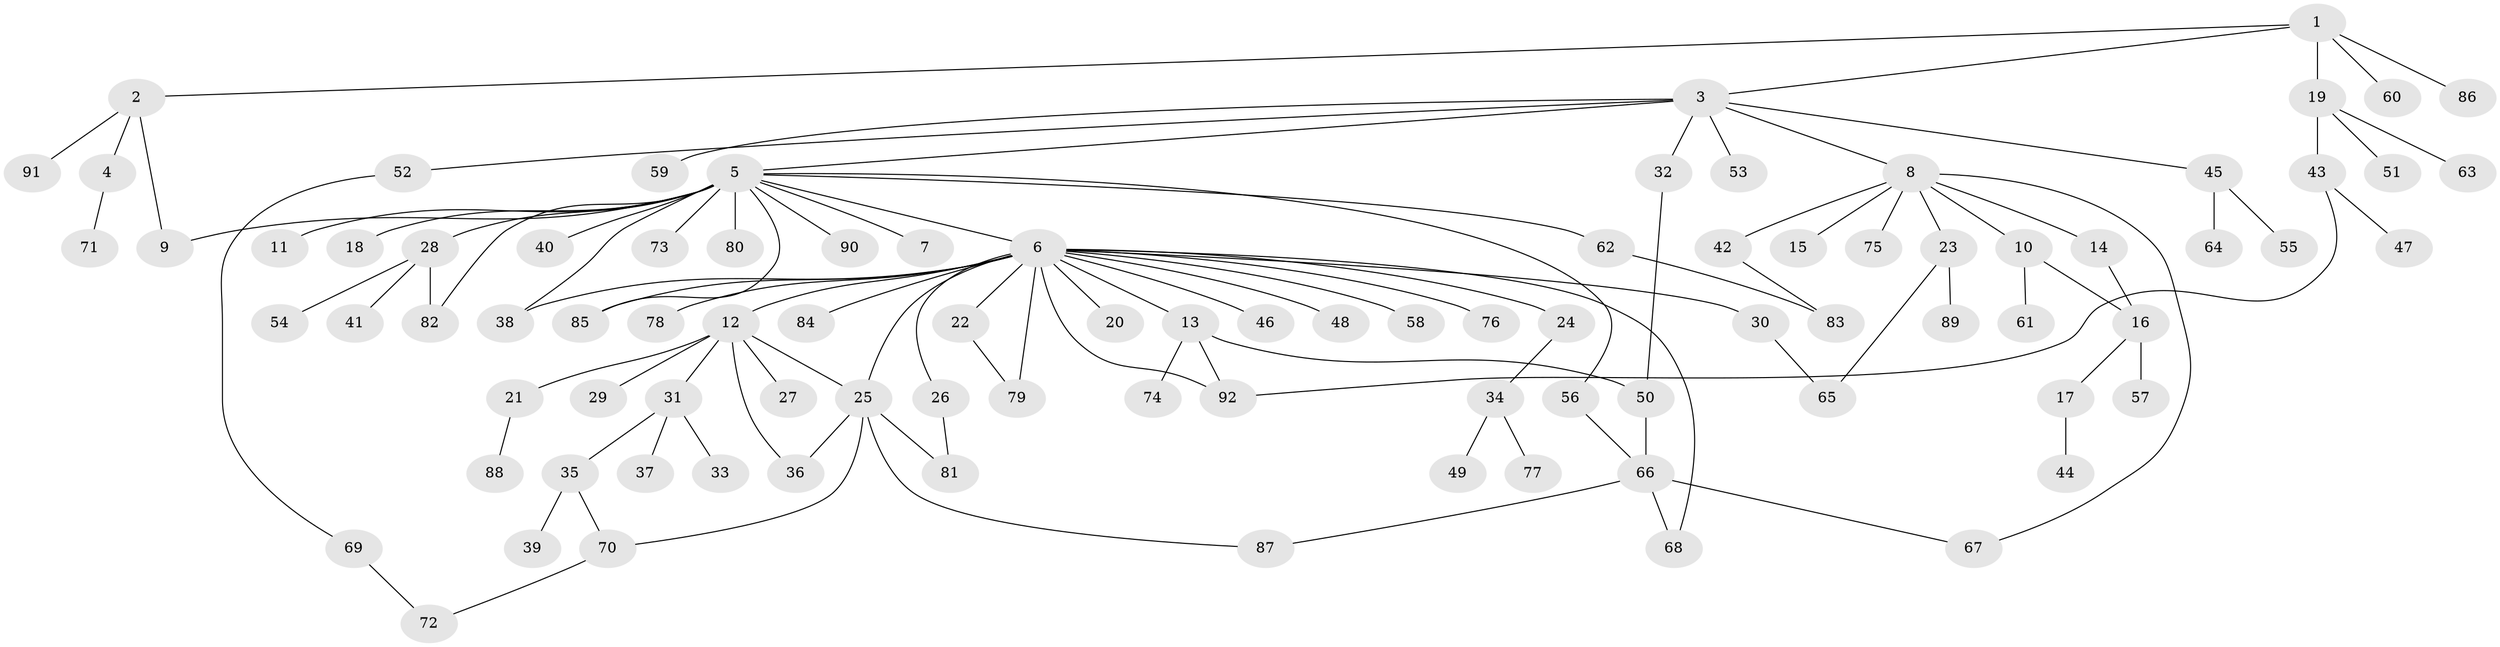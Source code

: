 // original degree distribution, {6: 0.022900763358778626, 5: 0.04580152671755725, 10: 0.007633587786259542, 2: 0.2366412213740458, 17: 0.007633587786259542, 22: 0.007633587786259542, 1: 0.5190839694656488, 9: 0.015267175572519083, 3: 0.09923664122137404, 4: 0.03816793893129771}
// Generated by graph-tools (version 1.1) at 2025/50/03/04/25 22:50:30]
// undirected, 92 vertices, 111 edges
graph export_dot {
  node [color=gray90,style=filled];
  1;
  2;
  3;
  4;
  5;
  6;
  7;
  8;
  9;
  10;
  11;
  12;
  13;
  14;
  15;
  16;
  17;
  18;
  19;
  20;
  21;
  22;
  23;
  24;
  25;
  26;
  27;
  28;
  29;
  30;
  31;
  32;
  33;
  34;
  35;
  36;
  37;
  38;
  39;
  40;
  41;
  42;
  43;
  44;
  45;
  46;
  47;
  48;
  49;
  50;
  51;
  52;
  53;
  54;
  55;
  56;
  57;
  58;
  59;
  60;
  61;
  62;
  63;
  64;
  65;
  66;
  67;
  68;
  69;
  70;
  71;
  72;
  73;
  74;
  75;
  76;
  77;
  78;
  79;
  80;
  81;
  82;
  83;
  84;
  85;
  86;
  87;
  88;
  89;
  90;
  91;
  92;
  1 -- 2 [weight=1.0];
  1 -- 3 [weight=1.0];
  1 -- 19 [weight=1.0];
  1 -- 60 [weight=1.0];
  1 -- 86 [weight=1.0];
  2 -- 4 [weight=1.0];
  2 -- 9 [weight=1.0];
  2 -- 91 [weight=1.0];
  3 -- 5 [weight=1.0];
  3 -- 8 [weight=1.0];
  3 -- 32 [weight=1.0];
  3 -- 45 [weight=1.0];
  3 -- 52 [weight=1.0];
  3 -- 53 [weight=1.0];
  3 -- 59 [weight=1.0];
  4 -- 71 [weight=1.0];
  5 -- 6 [weight=1.0];
  5 -- 7 [weight=1.0];
  5 -- 9 [weight=1.0];
  5 -- 11 [weight=1.0];
  5 -- 18 [weight=1.0];
  5 -- 28 [weight=1.0];
  5 -- 38 [weight=1.0];
  5 -- 40 [weight=1.0];
  5 -- 56 [weight=1.0];
  5 -- 62 [weight=1.0];
  5 -- 73 [weight=1.0];
  5 -- 80 [weight=1.0];
  5 -- 82 [weight=1.0];
  5 -- 85 [weight=1.0];
  5 -- 90 [weight=1.0];
  6 -- 12 [weight=1.0];
  6 -- 13 [weight=1.0];
  6 -- 20 [weight=1.0];
  6 -- 22 [weight=1.0];
  6 -- 24 [weight=1.0];
  6 -- 25 [weight=1.0];
  6 -- 26 [weight=1.0];
  6 -- 30 [weight=1.0];
  6 -- 38 [weight=1.0];
  6 -- 46 [weight=1.0];
  6 -- 48 [weight=1.0];
  6 -- 58 [weight=1.0];
  6 -- 68 [weight=1.0];
  6 -- 76 [weight=1.0];
  6 -- 78 [weight=1.0];
  6 -- 79 [weight=1.0];
  6 -- 84 [weight=1.0];
  6 -- 85 [weight=1.0];
  6 -- 92 [weight=1.0];
  8 -- 10 [weight=1.0];
  8 -- 14 [weight=1.0];
  8 -- 15 [weight=1.0];
  8 -- 23 [weight=1.0];
  8 -- 42 [weight=1.0];
  8 -- 67 [weight=1.0];
  8 -- 75 [weight=1.0];
  10 -- 16 [weight=1.0];
  10 -- 61 [weight=1.0];
  12 -- 21 [weight=1.0];
  12 -- 25 [weight=1.0];
  12 -- 27 [weight=1.0];
  12 -- 29 [weight=1.0];
  12 -- 31 [weight=1.0];
  12 -- 36 [weight=1.0];
  13 -- 50 [weight=1.0];
  13 -- 74 [weight=1.0];
  13 -- 92 [weight=1.0];
  14 -- 16 [weight=1.0];
  16 -- 17 [weight=1.0];
  16 -- 57 [weight=1.0];
  17 -- 44 [weight=1.0];
  19 -- 43 [weight=1.0];
  19 -- 51 [weight=1.0];
  19 -- 63 [weight=1.0];
  21 -- 88 [weight=1.0];
  22 -- 79 [weight=1.0];
  23 -- 65 [weight=1.0];
  23 -- 89 [weight=1.0];
  24 -- 34 [weight=1.0];
  25 -- 36 [weight=1.0];
  25 -- 70 [weight=1.0];
  25 -- 81 [weight=1.0];
  25 -- 87 [weight=1.0];
  26 -- 81 [weight=1.0];
  28 -- 41 [weight=1.0];
  28 -- 54 [weight=1.0];
  28 -- 82 [weight=1.0];
  30 -- 65 [weight=1.0];
  31 -- 33 [weight=1.0];
  31 -- 35 [weight=1.0];
  31 -- 37 [weight=1.0];
  32 -- 50 [weight=1.0];
  34 -- 49 [weight=1.0];
  34 -- 77 [weight=1.0];
  35 -- 39 [weight=1.0];
  35 -- 70 [weight=1.0];
  42 -- 83 [weight=1.0];
  43 -- 47 [weight=1.0];
  43 -- 92 [weight=1.0];
  45 -- 55 [weight=1.0];
  45 -- 64 [weight=1.0];
  50 -- 66 [weight=1.0];
  52 -- 69 [weight=1.0];
  56 -- 66 [weight=1.0];
  62 -- 83 [weight=1.0];
  66 -- 67 [weight=1.0];
  66 -- 68 [weight=1.0];
  66 -- 87 [weight=1.0];
  69 -- 72 [weight=1.0];
  70 -- 72 [weight=1.0];
}
